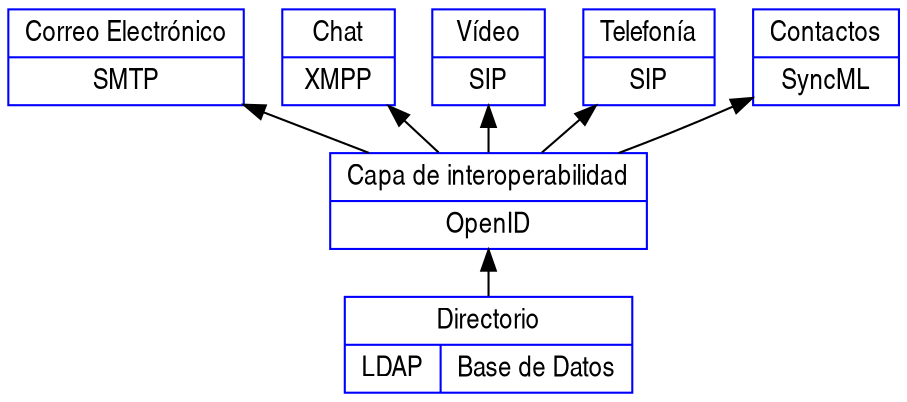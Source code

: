 
digraph Arquitectura {
  rankdir=BT;
  spline=curved;
  ranksep = "0.3 equally";
  node[shape=record, overlap="true", color="blue", width=full, height=auto, fontname="Liberation Sans Narrow"];
  graph[spline=curved];
  D [label="{Directorio|{LDAP|Base de Datos}}"];
  I [label="{Capa de interoperabilidad|OpenID}"];
  Correo [label="{Correo Electrónico|SMTP}"];
  Chat [label= "{Chat|XMPP}"];
  Vídeo [label= "{Vídeo|SIP}"];
  Telefonía [label= "{Telefonía|SIP}"];
  Contactos [label= "{Contactos|SyncML}"];
  D -> I
  I -> Correo
  I -> Chat
  I -> Vídeo
  I -> Telefonía
  I -> Contactos

}
